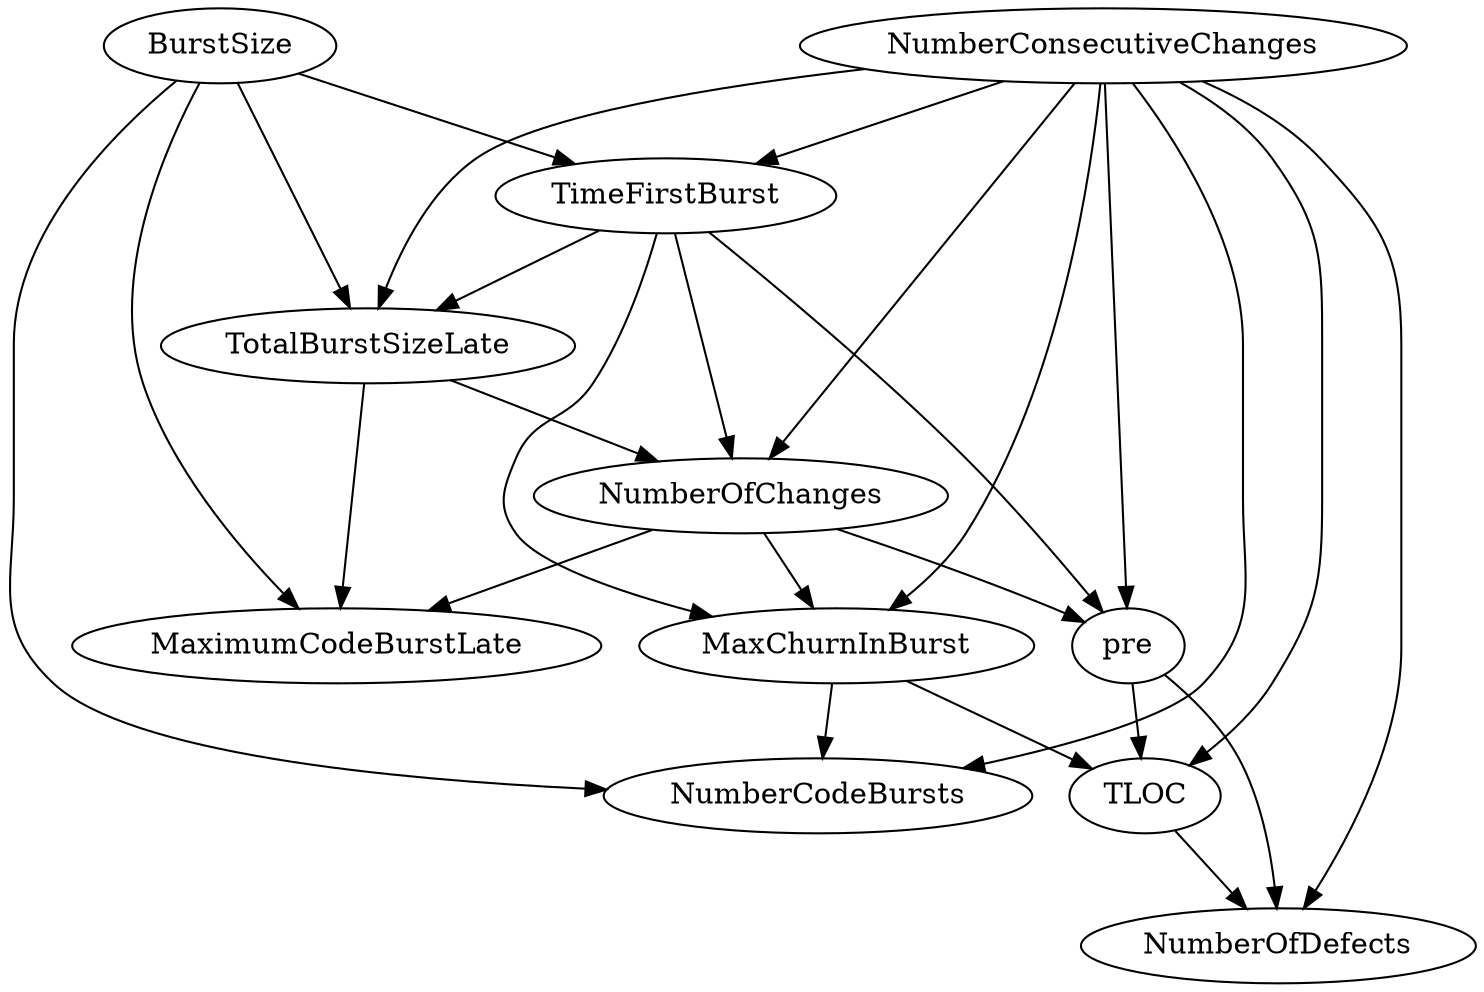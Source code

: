 digraph {
   NumberCodeBursts;
   TLOC;
   NumberOfDefects;
   NumberOfChanges;
   MaxChurnInBurst;
   BurstSize;
   TotalBurstSizeLate;
   pre;
   TimeFirstBurst;
   NumberConsecutiveChanges;
   MaximumCodeBurstLate;
   TLOC -> NumberOfDefects;
   NumberOfChanges -> MaxChurnInBurst;
   NumberOfChanges -> pre;
   NumberOfChanges -> MaximumCodeBurstLate;
   MaxChurnInBurst -> NumberCodeBursts;
   MaxChurnInBurst -> TLOC;
   BurstSize -> NumberCodeBursts;
   BurstSize -> TotalBurstSizeLate;
   BurstSize -> TimeFirstBurst;
   BurstSize -> MaximumCodeBurstLate;
   TotalBurstSizeLate -> NumberOfChanges;
   TotalBurstSizeLate -> MaximumCodeBurstLate;
   pre -> TLOC;
   pre -> NumberOfDefects;
   TimeFirstBurst -> NumberOfChanges;
   TimeFirstBurst -> MaxChurnInBurst;
   TimeFirstBurst -> TotalBurstSizeLate;
   TimeFirstBurst -> pre;
   NumberConsecutiveChanges -> NumberCodeBursts;
   NumberConsecutiveChanges -> TLOC;
   NumberConsecutiveChanges -> NumberOfDefects;
   NumberConsecutiveChanges -> NumberOfChanges;
   NumberConsecutiveChanges -> MaxChurnInBurst;
   NumberConsecutiveChanges -> TotalBurstSizeLate;
   NumberConsecutiveChanges -> pre;
   NumberConsecutiveChanges -> TimeFirstBurst;
}
